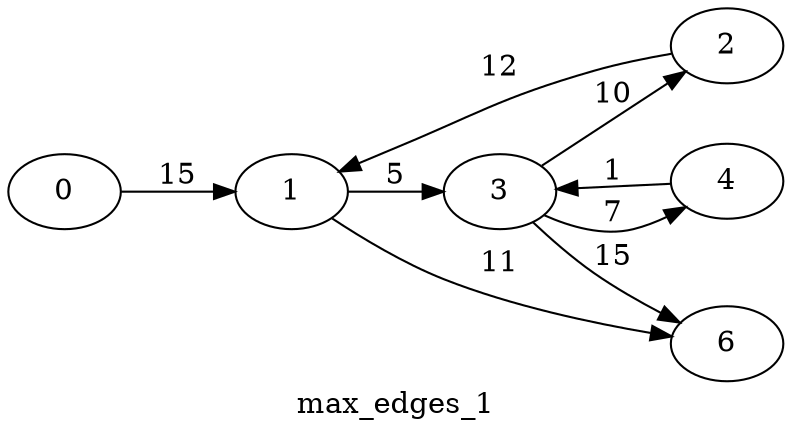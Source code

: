  digraph g{   rankdir = LR 0-> 1 [label = "15"]
1-> 3 [label = "5"]
3-> 4 [label = "7"]
4-> 3 [label = "1"]
3-> 2 [label = "10"]
2-> 1 [label = "12"]
1-> 6 [label = "11"]
3-> 6 [label = "15"]
label =  max_edges_1 } 